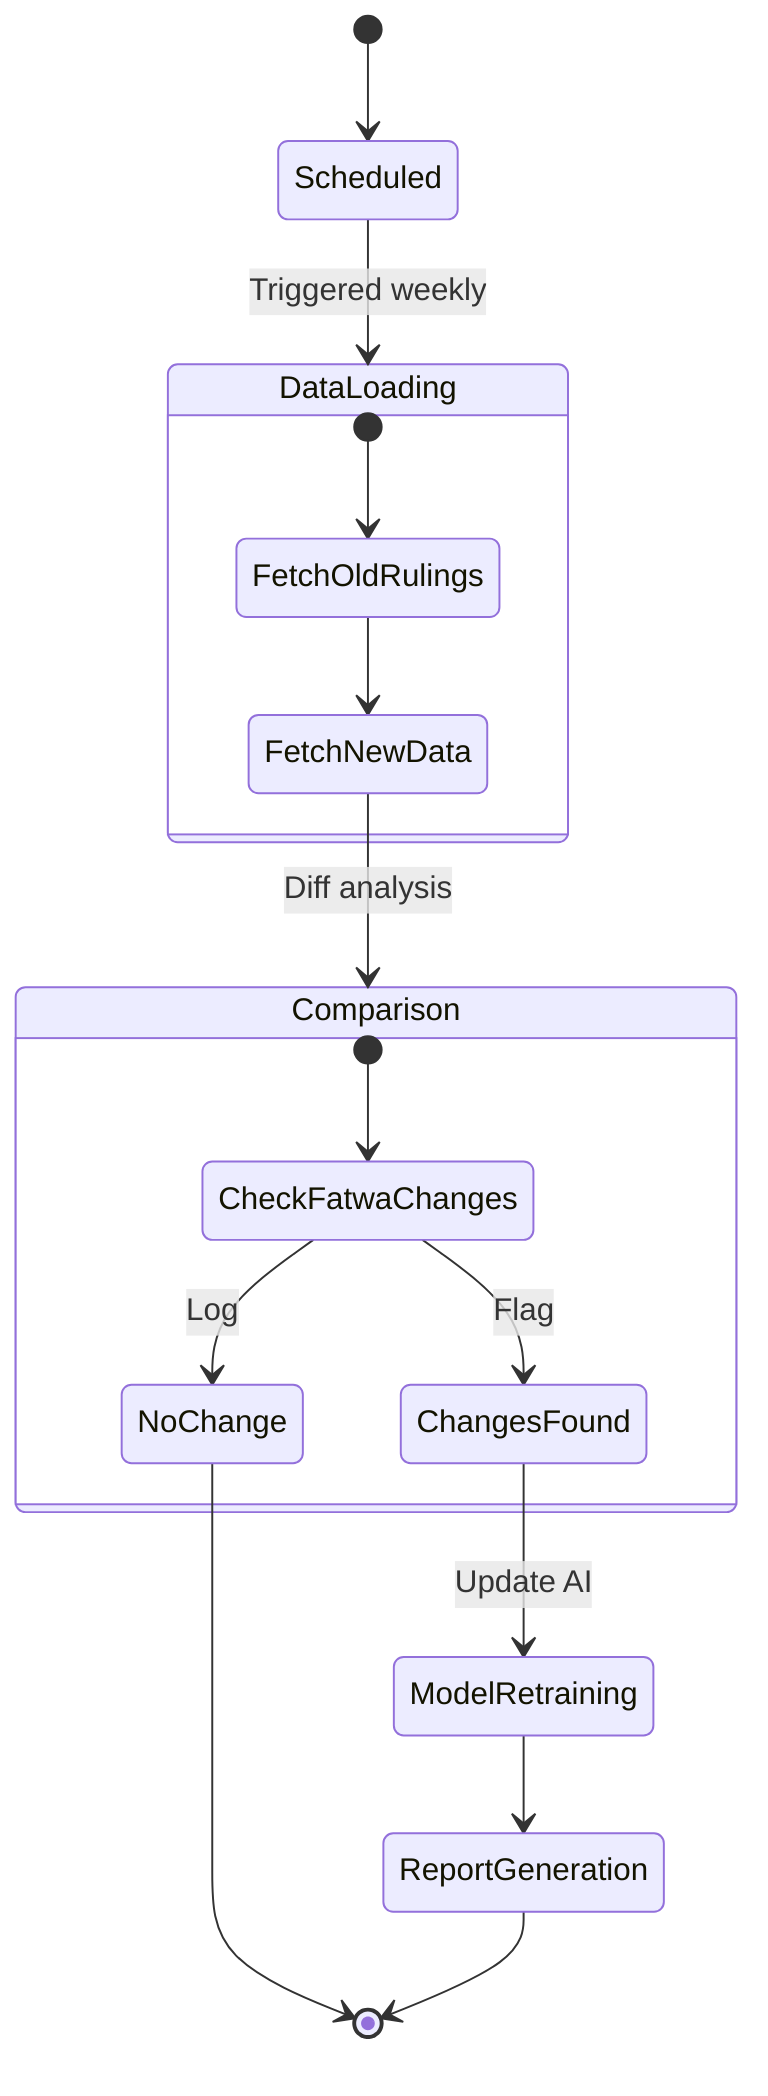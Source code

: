 stateDiagram-v2
    [*] --> Scheduled
    Scheduled --> DataLoading: Triggered weekly
    
    state DataLoading {
        [*] --> FetchOldRulings
        FetchOldRulings --> FetchNewData
    }
    
    FetchNewData --> Comparison: Diff analysis
    
    state Comparison {
        [*] --> CheckFatwaChanges
        CheckFatwaChanges --> NoChange: Log
        CheckFatwaChanges --> ChangesFound: Flag
    }
    
    NoChange --> [*]
    ChangesFound --> ModelRetraining: Update AI
    ModelRetraining --> ReportGeneration
    ReportGeneration --> [*]